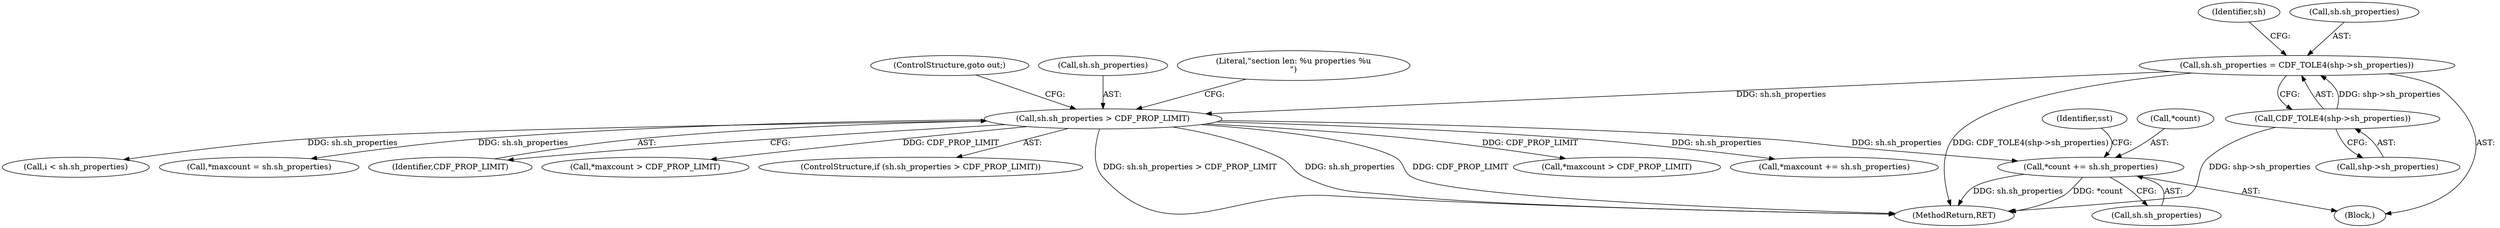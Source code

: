 digraph "0_file_1859fdb4e67c49c463c4e0078054335cd46ba295@pointer" {
"1000230" [label="(Call,*count += sh.sh_properties)"];
"1000177" [label="(Call,sh.sh_properties > CDF_PROP_LIMIT)"];
"1000168" [label="(Call,sh.sh_properties = CDF_TOLE4(shp->sh_properties))"];
"1000172" [label="(Call,CDF_TOLE4(shp->sh_properties))"];
"1000177" [label="(Call,sh.sh_properties > CDF_PROP_LIMIT)"];
"1000239" [label="(Identifier,sst)"];
"1000203" [label="(Call,*maxcount += sh.sh_properties)"];
"1000251" [label="(Call,i < sh.sh_properties)"];
"1000211" [label="(Call,*maxcount = sh.sh_properties)"];
"1000181" [label="(Identifier,CDF_PROP_LIMIT)"];
"1000572" [label="(Call,*maxcount > CDF_PROP_LIMIT)"];
"1000168" [label="(Call,sh.sh_properties = CDF_TOLE4(shp->sh_properties))"];
"1000107" [label="(Block,)"];
"1000233" [label="(Call,sh.sh_properties)"];
"1000173" [label="(Call,shp->sh_properties)"];
"1000179" [label="(Identifier,sh)"];
"1000230" [label="(Call,*count += sh.sh_properties)"];
"1000172" [label="(Call,CDF_TOLE4(shp->sh_properties))"];
"1000182" [label="(ControlStructure,goto out;)"];
"1000169" [label="(Call,sh.sh_properties)"];
"1000176" [label="(ControlStructure,if (sh.sh_properties > CDF_PROP_LIMIT))"];
"1000231" [label="(Call,*count)"];
"1000178" [label="(Call,sh.sh_properties)"];
"1000761" [label="(MethodReturn,RET)"];
"1000185" [label="(Literal,\"section len: %u properties %u\n\")"];
"1000198" [label="(Call,*maxcount > CDF_PROP_LIMIT)"];
"1000230" -> "1000107"  [label="AST: "];
"1000230" -> "1000233"  [label="CFG: "];
"1000231" -> "1000230"  [label="AST: "];
"1000233" -> "1000230"  [label="AST: "];
"1000239" -> "1000230"  [label="CFG: "];
"1000230" -> "1000761"  [label="DDG: sh.sh_properties"];
"1000230" -> "1000761"  [label="DDG: *count"];
"1000177" -> "1000230"  [label="DDG: sh.sh_properties"];
"1000177" -> "1000176"  [label="AST: "];
"1000177" -> "1000181"  [label="CFG: "];
"1000178" -> "1000177"  [label="AST: "];
"1000181" -> "1000177"  [label="AST: "];
"1000182" -> "1000177"  [label="CFG: "];
"1000185" -> "1000177"  [label="CFG: "];
"1000177" -> "1000761"  [label="DDG: sh.sh_properties"];
"1000177" -> "1000761"  [label="DDG: CDF_PROP_LIMIT"];
"1000177" -> "1000761"  [label="DDG: sh.sh_properties > CDF_PROP_LIMIT"];
"1000168" -> "1000177"  [label="DDG: sh.sh_properties"];
"1000177" -> "1000198"  [label="DDG: CDF_PROP_LIMIT"];
"1000177" -> "1000203"  [label="DDG: sh.sh_properties"];
"1000177" -> "1000211"  [label="DDG: sh.sh_properties"];
"1000177" -> "1000251"  [label="DDG: sh.sh_properties"];
"1000177" -> "1000572"  [label="DDG: CDF_PROP_LIMIT"];
"1000168" -> "1000107"  [label="AST: "];
"1000168" -> "1000172"  [label="CFG: "];
"1000169" -> "1000168"  [label="AST: "];
"1000172" -> "1000168"  [label="AST: "];
"1000179" -> "1000168"  [label="CFG: "];
"1000168" -> "1000761"  [label="DDG: CDF_TOLE4(shp->sh_properties)"];
"1000172" -> "1000168"  [label="DDG: shp->sh_properties"];
"1000172" -> "1000173"  [label="CFG: "];
"1000173" -> "1000172"  [label="AST: "];
"1000172" -> "1000761"  [label="DDG: shp->sh_properties"];
}
